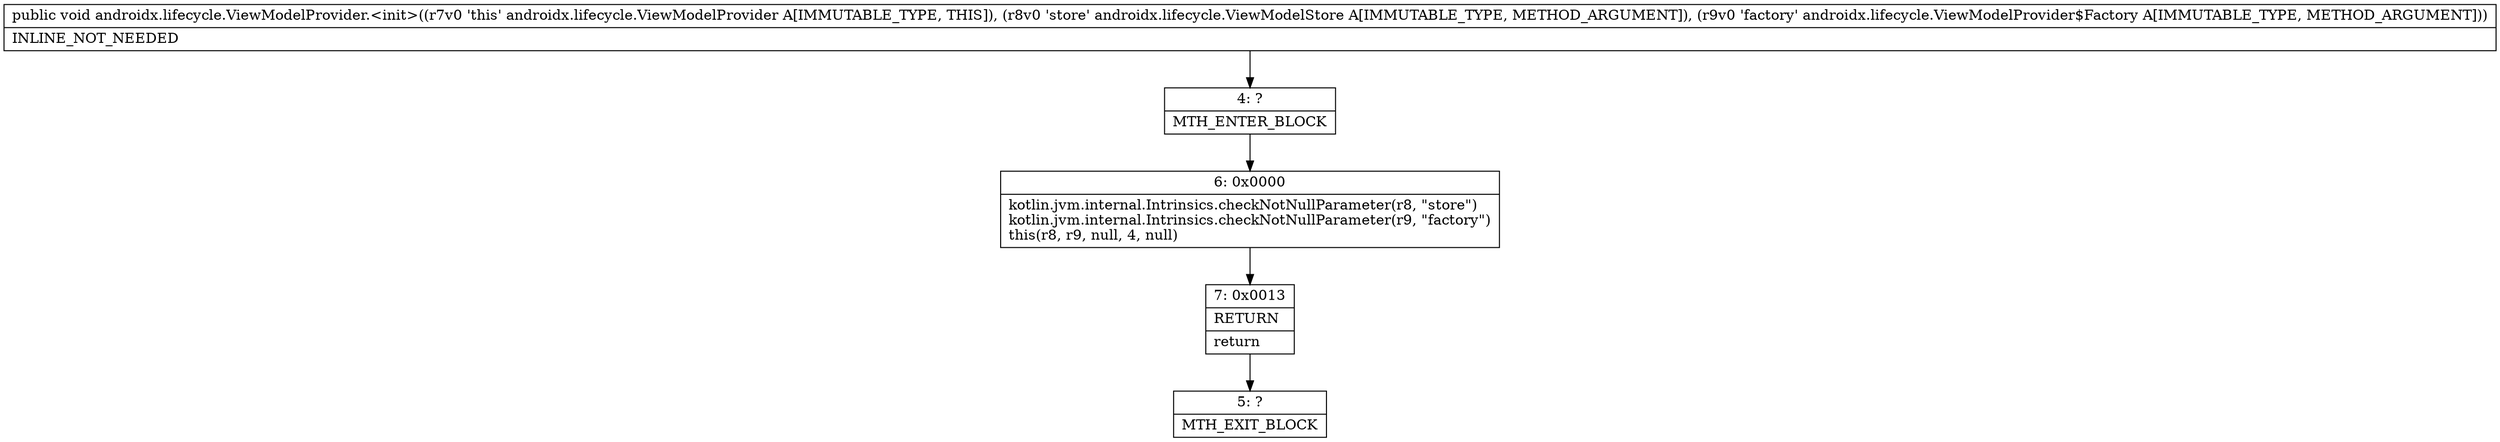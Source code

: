 digraph "CFG forandroidx.lifecycle.ViewModelProvider.\<init\>(Landroidx\/lifecycle\/ViewModelStore;Landroidx\/lifecycle\/ViewModelProvider$Factory;)V" {
Node_4 [shape=record,label="{4\:\ ?|MTH_ENTER_BLOCK\l}"];
Node_6 [shape=record,label="{6\:\ 0x0000|kotlin.jvm.internal.Intrinsics.checkNotNullParameter(r8, \"store\")\lkotlin.jvm.internal.Intrinsics.checkNotNullParameter(r9, \"factory\")\lthis(r8, r9, null, 4, null)\l}"];
Node_7 [shape=record,label="{7\:\ 0x0013|RETURN\l|return\l}"];
Node_5 [shape=record,label="{5\:\ ?|MTH_EXIT_BLOCK\l}"];
MethodNode[shape=record,label="{public void androidx.lifecycle.ViewModelProvider.\<init\>((r7v0 'this' androidx.lifecycle.ViewModelProvider A[IMMUTABLE_TYPE, THIS]), (r8v0 'store' androidx.lifecycle.ViewModelStore A[IMMUTABLE_TYPE, METHOD_ARGUMENT]), (r9v0 'factory' androidx.lifecycle.ViewModelProvider$Factory A[IMMUTABLE_TYPE, METHOD_ARGUMENT]))  | INLINE_NOT_NEEDED\l}"];
MethodNode -> Node_4;Node_4 -> Node_6;
Node_6 -> Node_7;
Node_7 -> Node_5;
}

